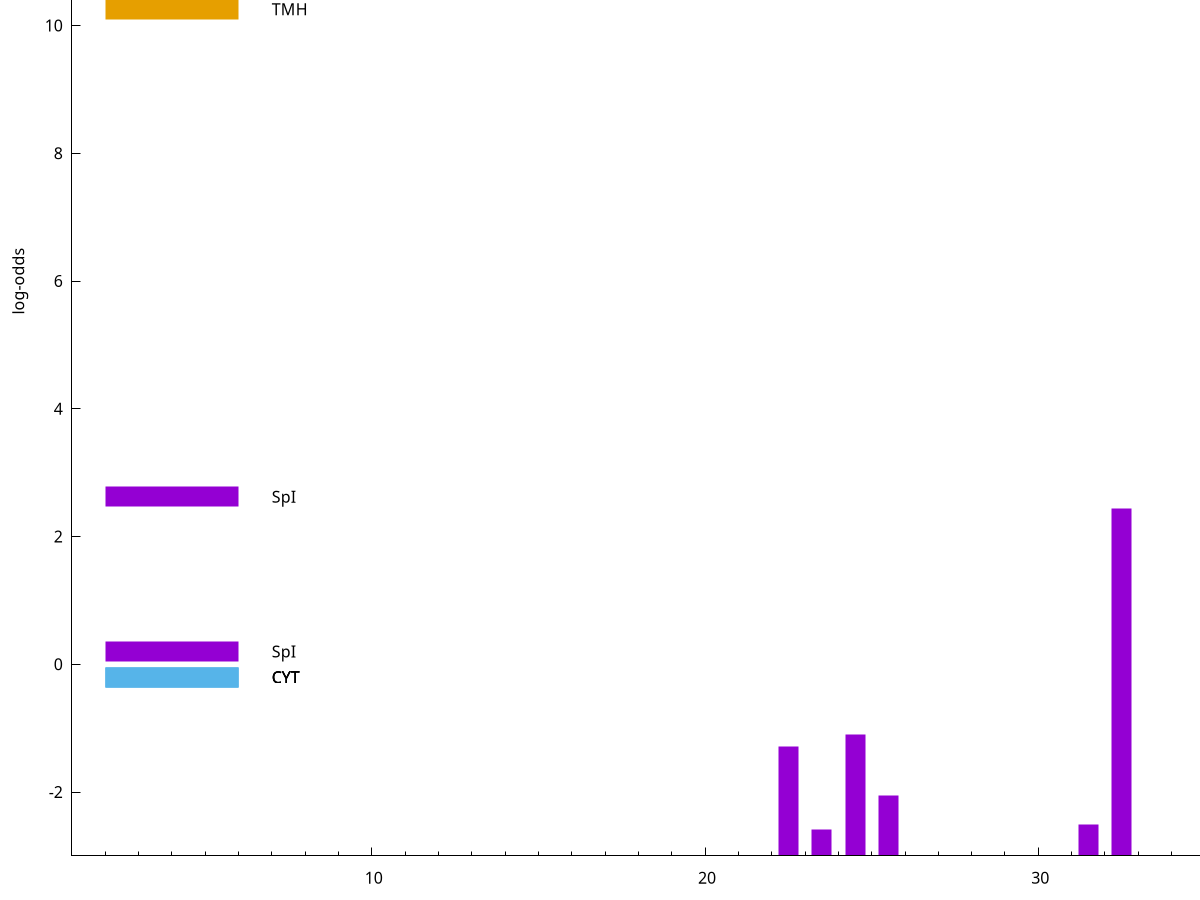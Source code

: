 set title "LipoP predictions for SRR5666568.gff"
set size 2., 1.4
set xrange [1:70] 
set mxtics 10
set yrange [-3:15]
set y2range [0:18]
set ylabel "log-odds"
set term postscript eps color solid "Helvetica" 30
set output "SRR5666568.gff597.eps"
set arrow from 2,11.4435 to 6,11.4435 nohead lt 4 lw 20
set label "TMH" at 7,11.4435
set arrow from 2,10.8921 to 6,10.8921 nohead lt 4 lw 20
set label "TMH" at 7,10.8921
set arrow from 2,10.2576 to 6,10.2576 nohead lt 4 lw 20
set label "TMH" at 7,10.2576
set arrow from 2,2.62244 to 6,2.62244 nohead lt 1 lw 20
set label "SpI" at 7,2.62244
set arrow from 2,0.201835 to 6,0.201835 nohead lt 1 lw 20
set label "SpI" at 7,0.201835
set arrow from 2,-0.200913 to 6,-0.200913 nohead lt 3 lw 20
set label "CYT" at 7,-0.200913
set arrow from 2,-0.200913 to 6,-0.200913 nohead lt 3 lw 20
set label "CYT" at 7,-0.200913
set arrow from 2,-0.200913 to 6,-0.200913 nohead lt 3 lw 20
set label "CYT" at 7,-0.200913
set arrow from 2,11.4435 to 6,11.4435 nohead lt 4 lw 20
set label "TMH" at 7,11.4435
# NOTE: The scores below are the log-odds scores with the threshold
# NOTE: subtracted (a hack to make gnuplot make the histogram all
# NOTE: look nice).
plot "-" axes x1y2 title "" with impulses lt 1 lw 20
32.500000 5.435860
24.500000 1.896260
22.500000 1.710100
25.500000 0.953580
31.500000 0.497710
23.500000 0.411960
e
exit
